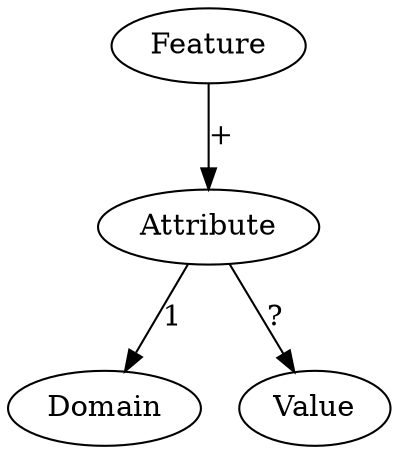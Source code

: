 digraph DataModel {
    feature1[
        label="Feature"
    ]
    attribute1[
        label="Attribute"
    ]
    domain1[
        label="Domain"
    ]
    value1[
        label="Value"
    ]

    feature1 -> attribute1 [label="+"]
    attribute1 -> domain1 [label="1"]
    attribute1 -> value1 [label="?"]
}

